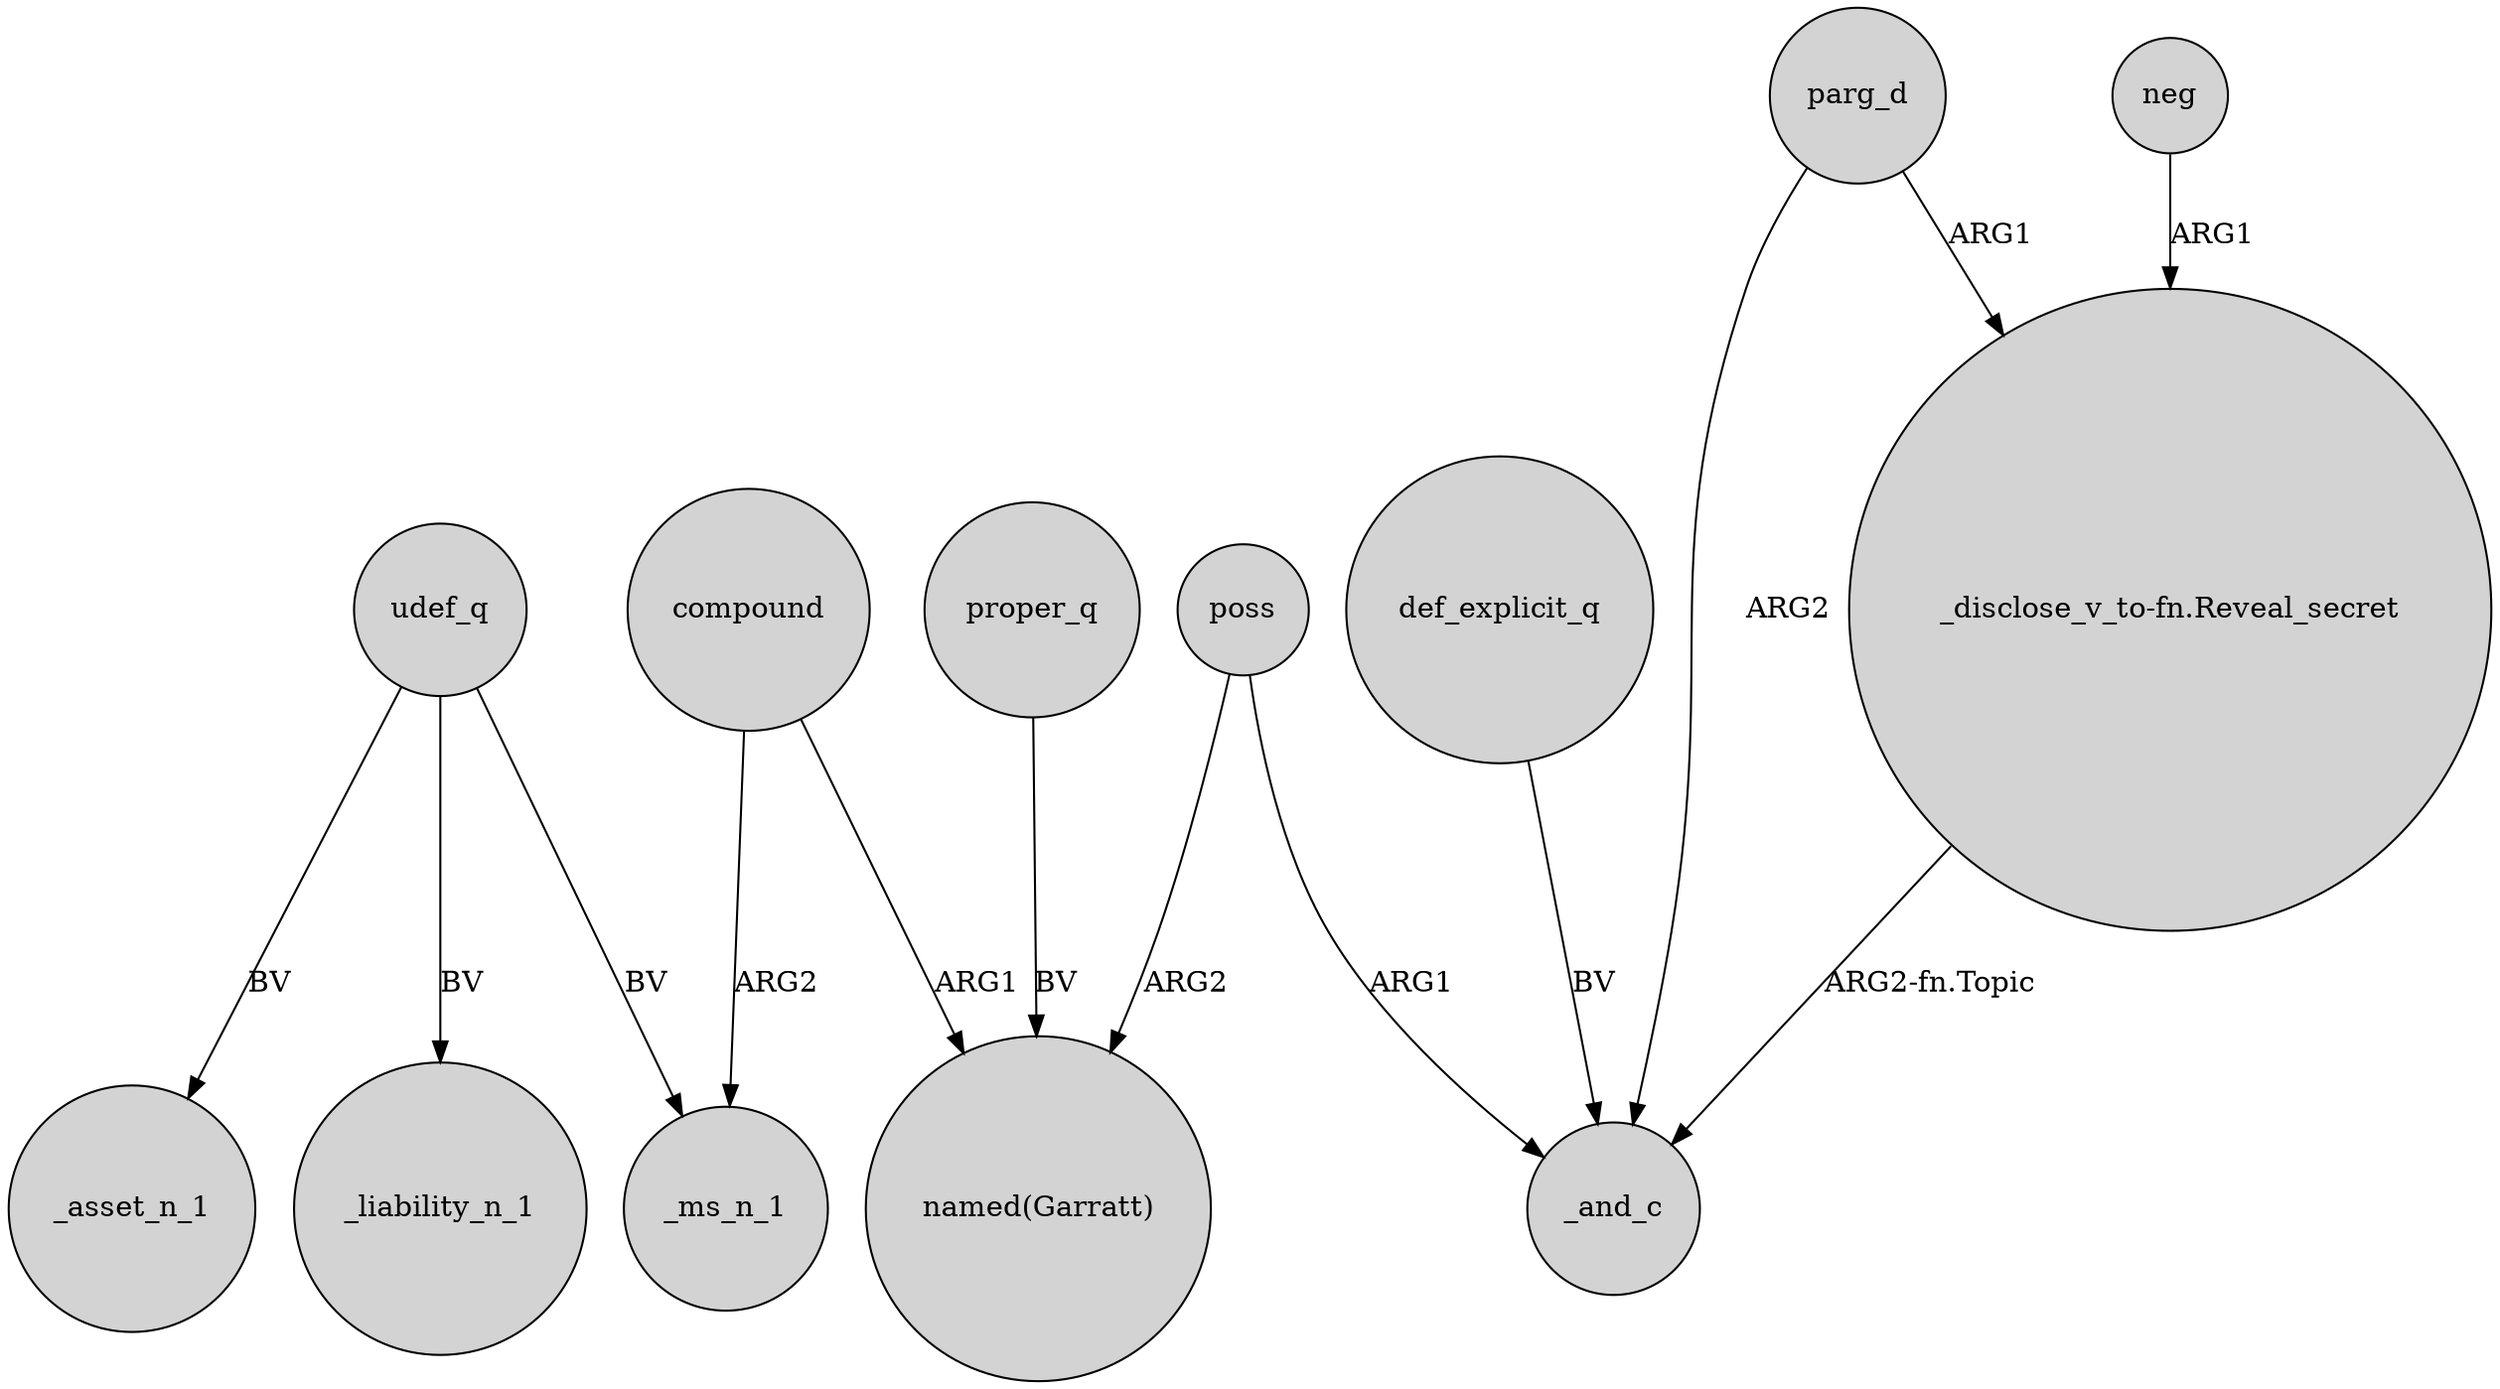 digraph {
	node [shape=circle style=filled]
	udef_q -> _ms_n_1 [label=BV]
	udef_q -> _liability_n_1 [label=BV]
	neg -> "_disclose_v_to-fn.Reveal_secret" [label=ARG1]
	poss -> _and_c [label=ARG1]
	udef_q -> _asset_n_1 [label=BV]
	compound -> _ms_n_1 [label=ARG2]
	def_explicit_q -> _and_c [label=BV]
	parg_d -> _and_c [label=ARG2]
	poss -> "named(Garratt)" [label=ARG2]
	proper_q -> "named(Garratt)" [label=BV]
	parg_d -> "_disclose_v_to-fn.Reveal_secret" [label=ARG1]
	"_disclose_v_to-fn.Reveal_secret" -> _and_c [label="ARG2-fn.Topic"]
	compound -> "named(Garratt)" [label=ARG1]
}
